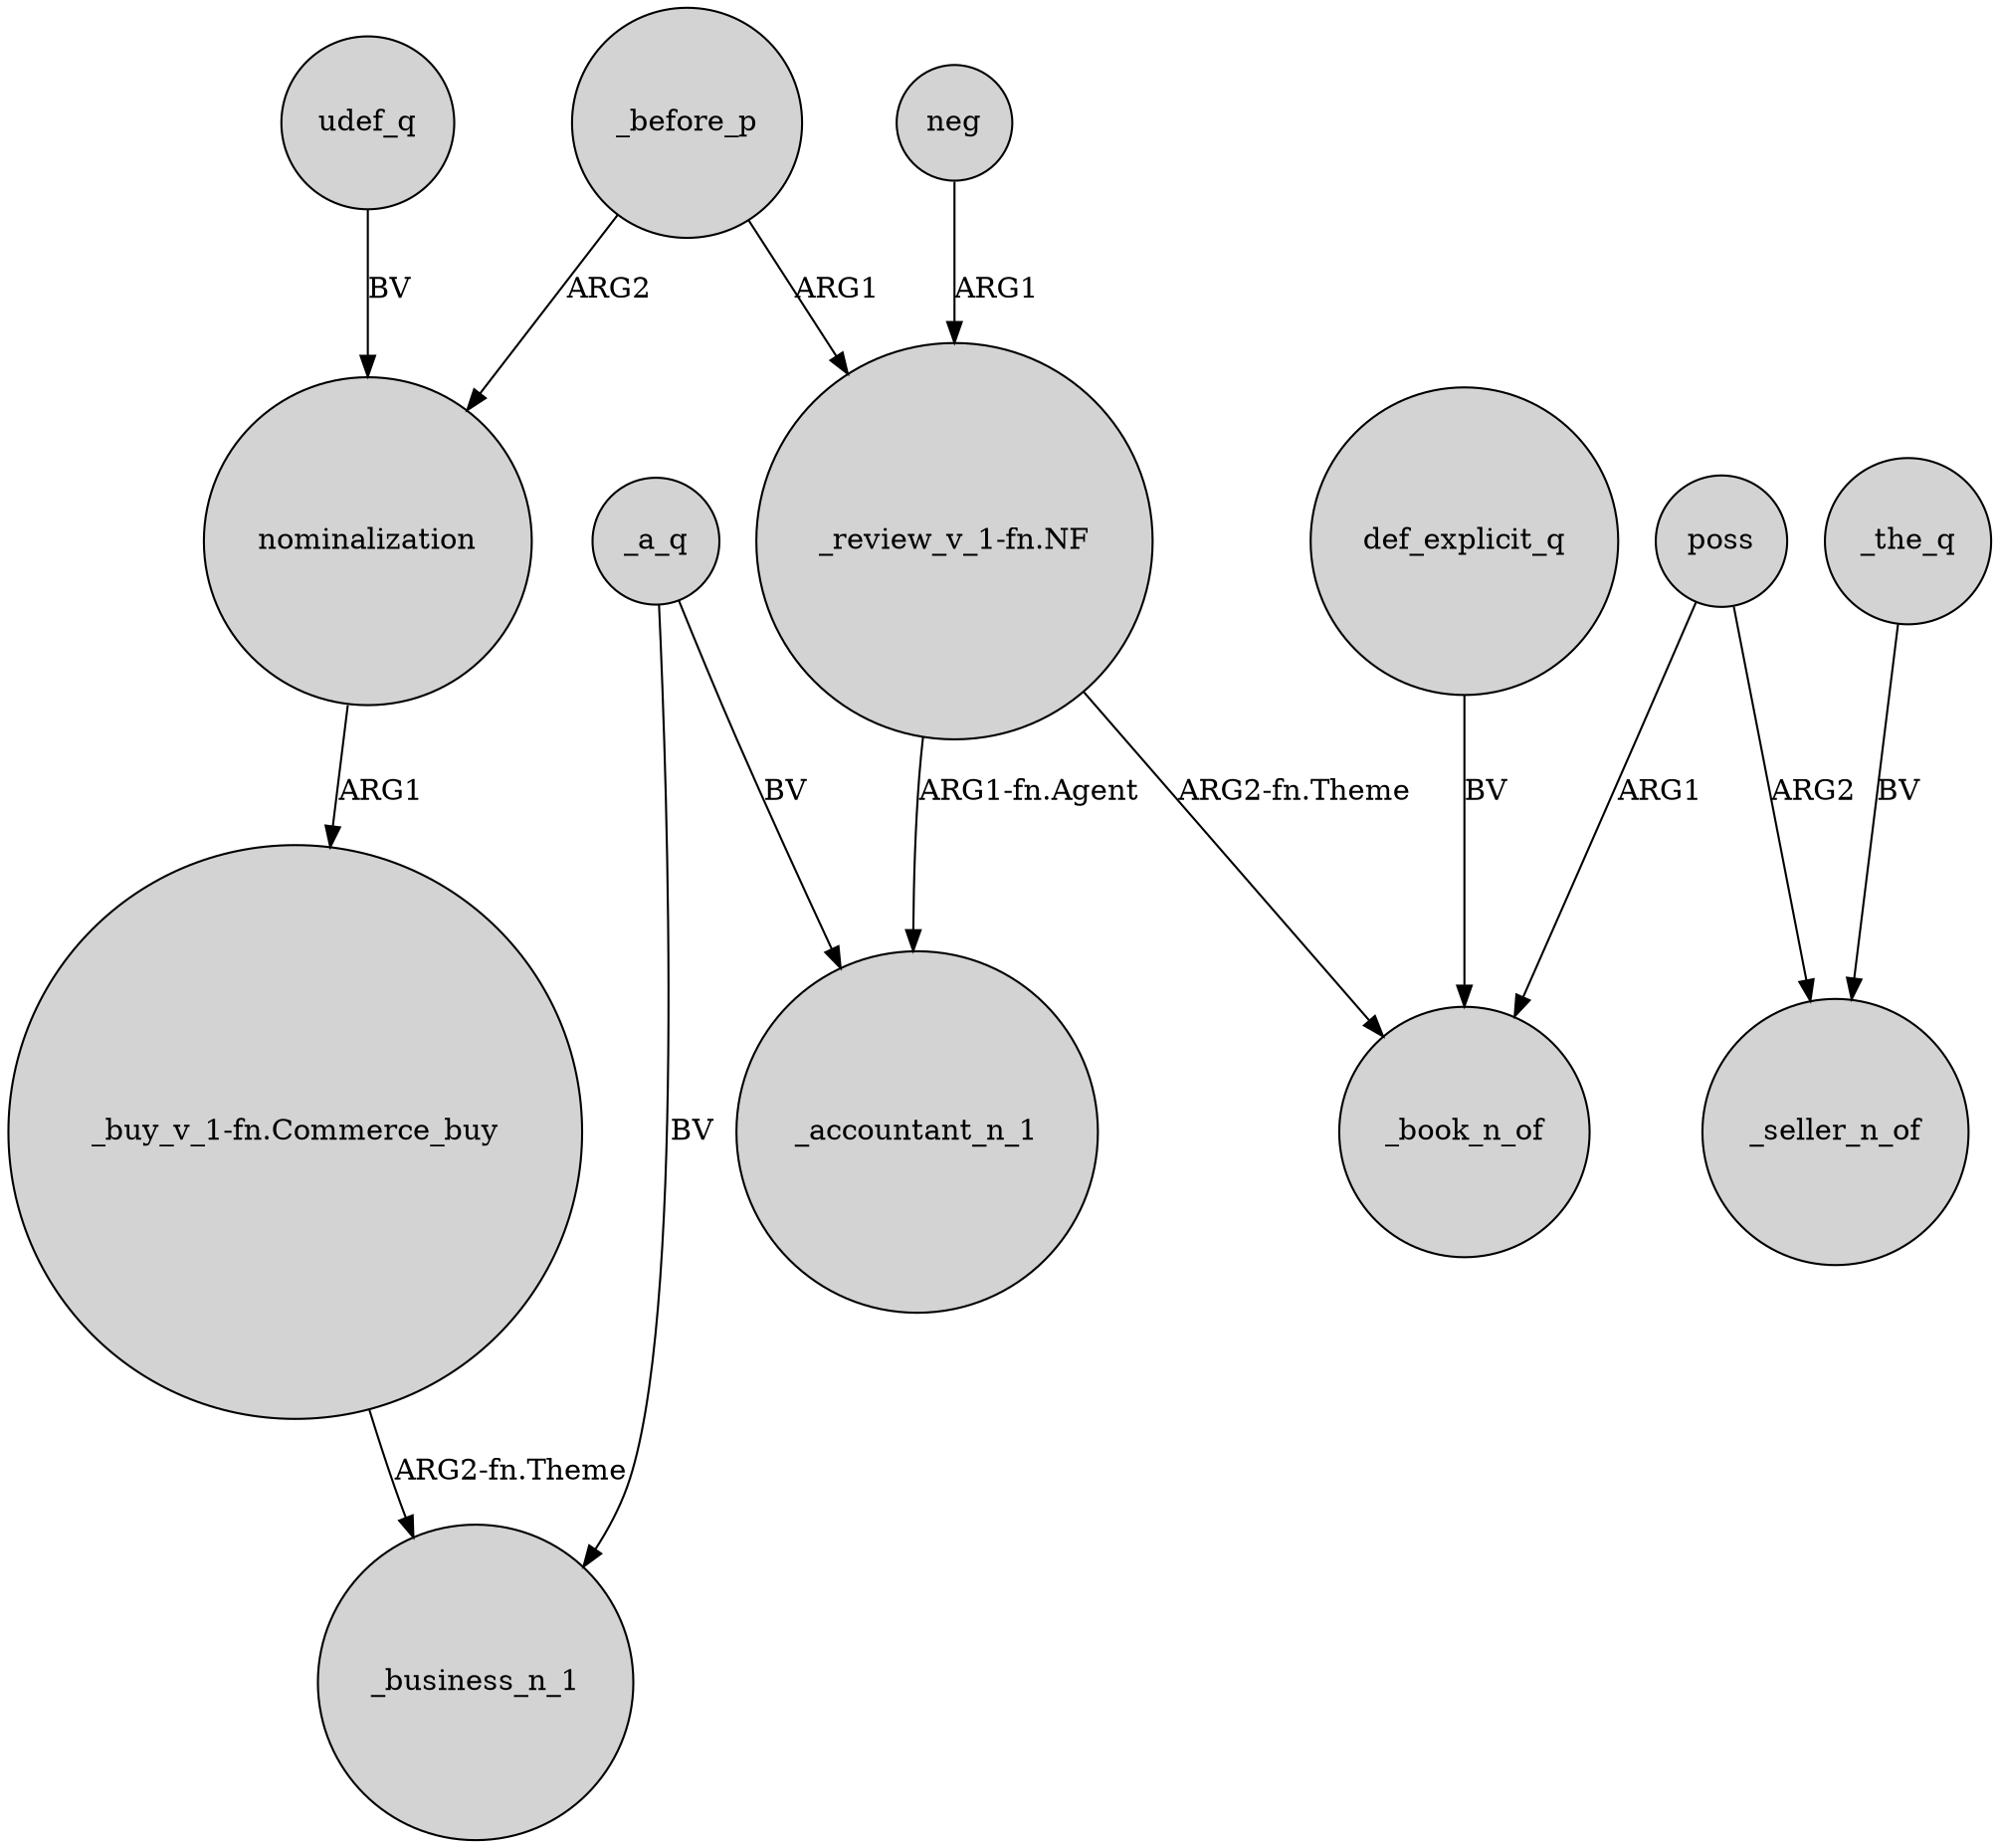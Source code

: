 digraph {
	node [shape=circle style=filled]
	nominalization -> "_buy_v_1-fn.Commerce_buy" [label=ARG1]
	"_review_v_1-fn.NF" -> _accountant_n_1 [label="ARG1-fn.Agent"]
	"_review_v_1-fn.NF" -> _book_n_of [label="ARG2-fn.Theme"]
	_a_q -> _business_n_1 [label=BV]
	_before_p -> nominalization [label=ARG2]
	def_explicit_q -> _book_n_of [label=BV]
	poss -> _book_n_of [label=ARG1]
	_a_q -> _accountant_n_1 [label=BV]
	udef_q -> nominalization [label=BV]
	_the_q -> _seller_n_of [label=BV]
	poss -> _seller_n_of [label=ARG2]
	"_buy_v_1-fn.Commerce_buy" -> _business_n_1 [label="ARG2-fn.Theme"]
	_before_p -> "_review_v_1-fn.NF" [label=ARG1]
	neg -> "_review_v_1-fn.NF" [label=ARG1]
}
